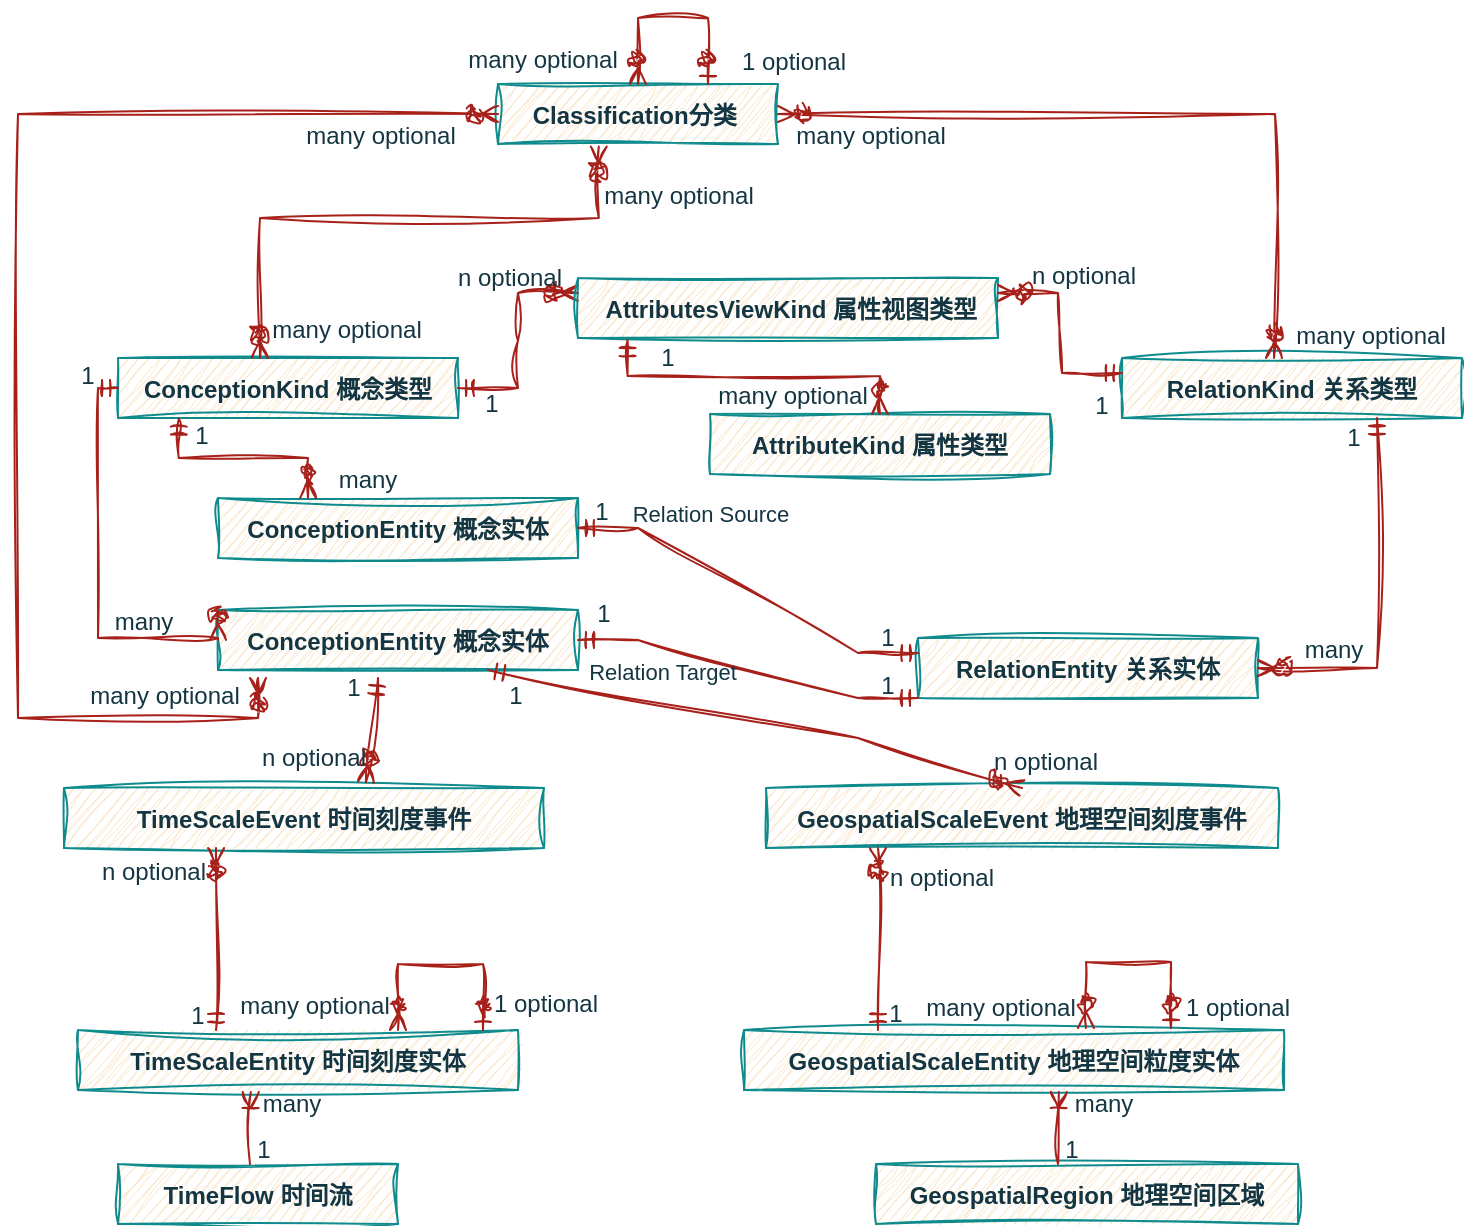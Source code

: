 <mxfile version="24.2.5" type="device">
  <diagram id="R2lEEEUBdFMjLlhIrx00" name="Page-1">
    <mxGraphModel dx="1434" dy="835" grid="1" gridSize="10" guides="1" tooltips="1" connect="1" arrows="1" fold="1" page="1" pageScale="1" pageWidth="850" pageHeight="1100" math="0" shadow="0" extFonts="Permanent Marker^https://fonts.googleapis.com/css?family=Permanent+Marker">
      <root>
        <mxCell id="0" />
        <mxCell id="1" parent="0" />
        <mxCell id="C-vyLk0tnHw3VtMMgP7b-23" value="ConceptionKind 概念类型" style="shape=table;startSize=30;container=1;collapsible=1;childLayout=tableLayout;fixedRows=1;rowLines=0;fontStyle=1;align=center;resizeLast=1;labelBackgroundColor=none;fillColor=#FAE5C7;strokeColor=#0F8B8D;fontColor=#143642;rounded=0;sketch=1;curveFitting=1;jiggle=2;" parent="1" vertex="1">
          <mxGeometry x="130" y="450" width="170" height="30" as="geometry" />
        </mxCell>
        <mxCell id="C-vyLk0tnHw3VtMMgP7b-24" value="" style="shape=partialRectangle;collapsible=0;dropTarget=0;pointerEvents=0;fillColor=none;points=[[0,0.5],[1,0.5]];portConstraint=eastwest;top=0;left=0;right=0;bottom=1;labelBackgroundColor=none;strokeColor=#0F8B8D;fontColor=#143642;rounded=0;sketch=1;curveFitting=1;jiggle=2;" parent="C-vyLk0tnHw3VtMMgP7b-23" vertex="1" visible="0">
          <mxGeometry y="30" width="250" height="30" as="geometry" />
        </mxCell>
        <mxCell id="C-vyLk0tnHw3VtMMgP7b-25" value="" style="shape=partialRectangle;overflow=hidden;connectable=0;fillColor=none;top=0;left=0;bottom=0;right=0;fontStyle=1;labelBackgroundColor=none;strokeColor=#0F8B8D;fontColor=#143642;rounded=0;sketch=1;curveFitting=1;jiggle=2;" parent="C-vyLk0tnHw3VtMMgP7b-24" vertex="1">
          <mxGeometry width="30" height="30" as="geometry">
            <mxRectangle width="30" height="30" as="alternateBounds" />
          </mxGeometry>
        </mxCell>
        <mxCell id="C-vyLk0tnHw3VtMMgP7b-26" value="" style="shape=partialRectangle;overflow=hidden;connectable=0;fillColor=none;top=0;left=0;bottom=0;right=0;align=left;spacingLeft=6;fontStyle=5;labelBackgroundColor=none;strokeColor=#0F8B8D;fontColor=#143642;rounded=0;sketch=1;curveFitting=1;jiggle=2;" parent="C-vyLk0tnHw3VtMMgP7b-24" vertex="1">
          <mxGeometry x="30" width="220" height="30" as="geometry">
            <mxRectangle width="220" height="30" as="alternateBounds" />
          </mxGeometry>
        </mxCell>
        <mxCell id="11U5n9VlO6xv_BTQKGKY-14" value="RelationKind 关系类型" style="shape=table;startSize=30;container=1;collapsible=1;childLayout=tableLayout;fixedRows=1;rowLines=0;fontStyle=1;align=center;resizeLast=1;labelBackgroundColor=none;fillColor=#FAE5C7;strokeColor=#0F8B8D;fontColor=#143642;rounded=0;sketch=1;curveFitting=1;jiggle=2;" parent="1" vertex="1">
          <mxGeometry x="632" y="450" width="170" height="30" as="geometry" />
        </mxCell>
        <mxCell id="11U5n9VlO6xv_BTQKGKY-15" value="" style="shape=partialRectangle;collapsible=0;dropTarget=0;pointerEvents=0;fillColor=none;points=[[0,0.5],[1,0.5]];portConstraint=eastwest;top=0;left=0;right=0;bottom=1;labelBackgroundColor=none;strokeColor=#0F8B8D;fontColor=#143642;rounded=0;sketch=1;curveFitting=1;jiggle=2;" parent="11U5n9VlO6xv_BTQKGKY-14" vertex="1" visible="0">
          <mxGeometry y="30" width="250" height="30" as="geometry" />
        </mxCell>
        <mxCell id="11U5n9VlO6xv_BTQKGKY-16" value="" style="shape=partialRectangle;overflow=hidden;connectable=0;fillColor=none;top=0;left=0;bottom=0;right=0;fontStyle=1;labelBackgroundColor=none;strokeColor=#0F8B8D;fontColor=#143642;rounded=0;sketch=1;curveFitting=1;jiggle=2;" parent="11U5n9VlO6xv_BTQKGKY-15" vertex="1">
          <mxGeometry width="30" height="30" as="geometry">
            <mxRectangle width="30" height="30" as="alternateBounds" />
          </mxGeometry>
        </mxCell>
        <mxCell id="11U5n9VlO6xv_BTQKGKY-17" value="" style="shape=partialRectangle;overflow=hidden;connectable=0;fillColor=none;top=0;left=0;bottom=0;right=0;align=left;spacingLeft=6;fontStyle=5;labelBackgroundColor=none;strokeColor=#0F8B8D;fontColor=#143642;rounded=0;sketch=1;curveFitting=1;jiggle=2;" parent="11U5n9VlO6xv_BTQKGKY-15" vertex="1">
          <mxGeometry x="30" width="220" height="30" as="geometry">
            <mxRectangle width="220" height="30" as="alternateBounds" />
          </mxGeometry>
        </mxCell>
        <mxCell id="11U5n9VlO6xv_BTQKGKY-18" value="" style="edgeStyle=entityRelationEdgeStyle;fontSize=12;html=1;endArrow=ERzeroToMany;startArrow=ERmandOne;rounded=0;entryX=0;entryY=0.25;entryDx=0;entryDy=0;labelBackgroundColor=none;fontColor=default;strokeColor=#A8201A;sketch=1;curveFitting=1;jiggle=2;" parent="1" source="C-vyLk0tnHw3VtMMgP7b-23" target="11U5n9VlO6xv_BTQKGKY-19" edge="1">
          <mxGeometry width="100" height="100" relative="1" as="geometry">
            <mxPoint x="370" y="530" as="sourcePoint" />
            <mxPoint x="510" y="510" as="targetPoint" />
          </mxGeometry>
        </mxCell>
        <mxCell id="11U5n9VlO6xv_BTQKGKY-19" value=" AttributesViewKind 属性视图类型" style="shape=table;startSize=30;container=1;collapsible=1;childLayout=tableLayout;fixedRows=1;rowLines=0;fontStyle=1;align=center;resizeLast=1;labelBackgroundColor=none;fillColor=#FAE5C7;strokeColor=#0F8B8D;fontColor=#143642;rounded=0;sketch=1;curveFitting=1;jiggle=2;" parent="1" vertex="1">
          <mxGeometry x="360" y="410" width="210" height="30" as="geometry" />
        </mxCell>
        <mxCell id="11U5n9VlO6xv_BTQKGKY-20" value="" style="shape=partialRectangle;collapsible=0;dropTarget=0;pointerEvents=0;fillColor=none;points=[[0,0.5],[1,0.5]];portConstraint=eastwest;top=0;left=0;right=0;bottom=1;labelBackgroundColor=none;strokeColor=#0F8B8D;fontColor=#143642;rounded=0;sketch=1;curveFitting=1;jiggle=2;" parent="11U5n9VlO6xv_BTQKGKY-19" vertex="1" visible="0">
          <mxGeometry y="30" width="250" height="30" as="geometry" />
        </mxCell>
        <mxCell id="11U5n9VlO6xv_BTQKGKY-21" value="" style="shape=partialRectangle;overflow=hidden;connectable=0;fillColor=none;top=0;left=0;bottom=0;right=0;fontStyle=1;labelBackgroundColor=none;strokeColor=#0F8B8D;fontColor=#143642;rounded=0;sketch=1;curveFitting=1;jiggle=2;" parent="11U5n9VlO6xv_BTQKGKY-20" vertex="1">
          <mxGeometry width="30" height="30" as="geometry">
            <mxRectangle width="30" height="30" as="alternateBounds" />
          </mxGeometry>
        </mxCell>
        <mxCell id="11U5n9VlO6xv_BTQKGKY-22" value="" style="shape=partialRectangle;overflow=hidden;connectable=0;fillColor=none;top=0;left=0;bottom=0;right=0;align=left;spacingLeft=6;fontStyle=5;labelBackgroundColor=none;strokeColor=#0F8B8D;fontColor=#143642;rounded=0;sketch=1;curveFitting=1;jiggle=2;" parent="11U5n9VlO6xv_BTQKGKY-20" vertex="1">
          <mxGeometry x="30" width="220" height="30" as="geometry">
            <mxRectangle width="220" height="30" as="alternateBounds" />
          </mxGeometry>
        </mxCell>
        <mxCell id="11U5n9VlO6xv_BTQKGKY-23" value="" style="edgeStyle=entityRelationEdgeStyle;fontSize=12;html=1;endArrow=ERzeroToMany;startArrow=ERmandOne;rounded=0;exitX=0;exitY=0.25;exitDx=0;exitDy=0;entryX=1;entryY=0.25;entryDx=0;entryDy=0;labelBackgroundColor=none;fontColor=default;strokeColor=#A8201A;sketch=1;curveFitting=1;jiggle=2;" parent="1" source="11U5n9VlO6xv_BTQKGKY-14" target="11U5n9VlO6xv_BTQKGKY-19" edge="1">
          <mxGeometry width="100" height="100" relative="1" as="geometry">
            <mxPoint x="100" y="570" as="sourcePoint" />
            <mxPoint x="300" y="605" as="targetPoint" />
          </mxGeometry>
        </mxCell>
        <mxCell id="11U5n9VlO6xv_BTQKGKY-24" value="ConceptionEntity 概念实体" style="shape=table;startSize=30;container=1;collapsible=1;childLayout=tableLayout;fixedRows=1;rowLines=0;fontStyle=1;align=center;resizeLast=1;labelBackgroundColor=none;fillColor=#FAE5C7;strokeColor=#0F8B8D;fontColor=#143642;rounded=0;sketch=1;curveFitting=1;jiggle=2;" parent="1" vertex="1">
          <mxGeometry x="180" y="520" width="180" height="30" as="geometry" />
        </mxCell>
        <mxCell id="11U5n9VlO6xv_BTQKGKY-25" value="" style="shape=partialRectangle;collapsible=0;dropTarget=0;pointerEvents=0;fillColor=none;points=[[0,0.5],[1,0.5]];portConstraint=eastwest;top=0;left=0;right=0;bottom=1;labelBackgroundColor=none;strokeColor=#0F8B8D;fontColor=#143642;rounded=0;sketch=1;curveFitting=1;jiggle=2;" parent="11U5n9VlO6xv_BTQKGKY-24" vertex="1" visible="0">
          <mxGeometry y="30" width="250" height="30" as="geometry" />
        </mxCell>
        <mxCell id="11U5n9VlO6xv_BTQKGKY-26" value="" style="shape=partialRectangle;overflow=hidden;connectable=0;fillColor=none;top=0;left=0;bottom=0;right=0;fontStyle=1;labelBackgroundColor=none;strokeColor=#0F8B8D;fontColor=#143642;rounded=0;sketch=1;curveFitting=1;jiggle=2;" parent="11U5n9VlO6xv_BTQKGKY-25" vertex="1">
          <mxGeometry width="30" height="30" as="geometry">
            <mxRectangle width="30" height="30" as="alternateBounds" />
          </mxGeometry>
        </mxCell>
        <mxCell id="11U5n9VlO6xv_BTQKGKY-27" value="" style="shape=partialRectangle;overflow=hidden;connectable=0;fillColor=none;top=0;left=0;bottom=0;right=0;align=left;spacingLeft=6;fontStyle=5;labelBackgroundColor=none;strokeColor=#0F8B8D;fontColor=#143642;rounded=0;sketch=1;curveFitting=1;jiggle=2;" parent="11U5n9VlO6xv_BTQKGKY-25" vertex="1">
          <mxGeometry x="30" width="220" height="30" as="geometry">
            <mxRectangle width="220" height="30" as="alternateBounds" />
          </mxGeometry>
        </mxCell>
        <mxCell id="11U5n9VlO6xv_BTQKGKY-29" value="RelationEntity 关系实体" style="shape=table;startSize=30;container=1;collapsible=1;childLayout=tableLayout;fixedRows=1;rowLines=0;fontStyle=1;align=center;resizeLast=1;labelBackgroundColor=none;fillColor=#FAE5C7;strokeColor=#0F8B8D;fontColor=#143642;rounded=0;sketch=1;curveFitting=1;jiggle=2;" parent="1" vertex="1">
          <mxGeometry x="530" y="590" width="170" height="30" as="geometry" />
        </mxCell>
        <mxCell id="11U5n9VlO6xv_BTQKGKY-30" value="" style="shape=partialRectangle;collapsible=0;dropTarget=0;pointerEvents=0;fillColor=none;points=[[0,0.5],[1,0.5]];portConstraint=eastwest;top=0;left=0;right=0;bottom=1;labelBackgroundColor=none;strokeColor=#0F8B8D;fontColor=#143642;rounded=0;sketch=1;curveFitting=1;jiggle=2;" parent="11U5n9VlO6xv_BTQKGKY-29" vertex="1" visible="0">
          <mxGeometry y="30" width="250" height="30" as="geometry" />
        </mxCell>
        <mxCell id="11U5n9VlO6xv_BTQKGKY-31" value="" style="shape=partialRectangle;overflow=hidden;connectable=0;fillColor=none;top=0;left=0;bottom=0;right=0;fontStyle=1;labelBackgroundColor=none;strokeColor=#0F8B8D;fontColor=#143642;rounded=0;sketch=1;curveFitting=1;jiggle=2;" parent="11U5n9VlO6xv_BTQKGKY-30" vertex="1">
          <mxGeometry width="30" height="30" as="geometry">
            <mxRectangle width="30" height="30" as="alternateBounds" />
          </mxGeometry>
        </mxCell>
        <mxCell id="11U5n9VlO6xv_BTQKGKY-32" value="" style="shape=partialRectangle;overflow=hidden;connectable=0;fillColor=none;top=0;left=0;bottom=0;right=0;align=left;spacingLeft=6;fontStyle=5;labelBackgroundColor=none;strokeColor=#0F8B8D;fontColor=#143642;rounded=0;sketch=1;curveFitting=1;jiggle=2;" parent="11U5n9VlO6xv_BTQKGKY-30" vertex="1">
          <mxGeometry x="30" width="220" height="30" as="geometry">
            <mxRectangle width="220" height="30" as="alternateBounds" />
          </mxGeometry>
        </mxCell>
        <mxCell id="11U5n9VlO6xv_BTQKGKY-34" value="ConceptionEntity 概念实体" style="shape=table;startSize=30;container=1;collapsible=1;childLayout=tableLayout;fixedRows=1;rowLines=0;fontStyle=1;align=center;resizeLast=1;labelBackgroundColor=none;fillColor=#FAE5C7;strokeColor=#0F8B8D;fontColor=#143642;rounded=0;sketch=1;curveFitting=1;jiggle=2;" parent="1" vertex="1">
          <mxGeometry x="180" y="576" width="180" height="30" as="geometry" />
        </mxCell>
        <mxCell id="11U5n9VlO6xv_BTQKGKY-35" value="" style="shape=partialRectangle;collapsible=0;dropTarget=0;pointerEvents=0;fillColor=none;points=[[0,0.5],[1,0.5]];portConstraint=eastwest;top=0;left=0;right=0;bottom=1;labelBackgroundColor=none;strokeColor=#0F8B8D;fontColor=#143642;rounded=0;sketch=1;curveFitting=1;jiggle=2;" parent="11U5n9VlO6xv_BTQKGKY-34" vertex="1" visible="0">
          <mxGeometry y="30" width="250" height="30" as="geometry" />
        </mxCell>
        <mxCell id="11U5n9VlO6xv_BTQKGKY-36" value="" style="shape=partialRectangle;overflow=hidden;connectable=0;fillColor=none;top=0;left=0;bottom=0;right=0;fontStyle=1;labelBackgroundColor=none;strokeColor=#0F8B8D;fontColor=#143642;rounded=0;sketch=1;curveFitting=1;jiggle=2;" parent="11U5n9VlO6xv_BTQKGKY-35" vertex="1">
          <mxGeometry width="30" height="30" as="geometry">
            <mxRectangle width="30" height="30" as="alternateBounds" />
          </mxGeometry>
        </mxCell>
        <mxCell id="11U5n9VlO6xv_BTQKGKY-37" value="" style="shape=partialRectangle;overflow=hidden;connectable=0;fillColor=none;top=0;left=0;bottom=0;right=0;align=left;spacingLeft=6;fontStyle=5;labelBackgroundColor=none;strokeColor=#0F8B8D;fontColor=#143642;rounded=0;sketch=1;curveFitting=1;jiggle=2;" parent="11U5n9VlO6xv_BTQKGKY-35" vertex="1">
          <mxGeometry x="30" width="220" height="30" as="geometry">
            <mxRectangle width="220" height="30" as="alternateBounds" />
          </mxGeometry>
        </mxCell>
        <mxCell id="11U5n9VlO6xv_BTQKGKY-38" value="" style="edgeStyle=entityRelationEdgeStyle;fontSize=12;html=1;endArrow=ERmandOne;startArrow=ERmandOne;rounded=0;exitX=1;exitY=0.5;exitDx=0;exitDy=0;entryX=0;entryY=0.25;entryDx=0;entryDy=0;labelBackgroundColor=none;fontColor=default;strokeColor=#A8201A;sketch=1;curveFitting=1;jiggle=2;" parent="1" source="11U5n9VlO6xv_BTQKGKY-24" target="11U5n9VlO6xv_BTQKGKY-29" edge="1">
          <mxGeometry width="100" height="100" relative="1" as="geometry">
            <mxPoint x="370" y="720" as="sourcePoint" />
            <mxPoint x="470" y="620" as="targetPoint" />
          </mxGeometry>
        </mxCell>
        <mxCell id="11U5n9VlO6xv_BTQKGKY-40" value="Relation Source" style="edgeLabel;html=1;align=center;verticalAlign=middle;resizable=0;points=[];labelBackgroundColor=none;fontColor=#143642;rounded=0;sketch=1;curveFitting=1;jiggle=2;" parent="11U5n9VlO6xv_BTQKGKY-38" vertex="1" connectable="0">
          <mxGeometry x="-0.513" relative="1" as="geometry">
            <mxPoint x="22" y="-15" as="offset" />
          </mxGeometry>
        </mxCell>
        <mxCell id="11U5n9VlO6xv_BTQKGKY-39" value="" style="edgeStyle=entityRelationEdgeStyle;fontSize=12;html=1;endArrow=ERmandOne;startArrow=ERmandOne;rounded=0;exitX=1;exitY=0.5;exitDx=0;exitDy=0;entryX=0;entryY=1;entryDx=0;entryDy=0;labelBackgroundColor=none;fontColor=default;strokeColor=#A8201A;sketch=1;curveFitting=1;jiggle=2;" parent="1" source="11U5n9VlO6xv_BTQKGKY-34" target="11U5n9VlO6xv_BTQKGKY-29" edge="1">
          <mxGeometry width="100" height="100" relative="1" as="geometry">
            <mxPoint x="420" y="780" as="sourcePoint" />
            <mxPoint x="520" y="680" as="targetPoint" />
          </mxGeometry>
        </mxCell>
        <mxCell id="11U5n9VlO6xv_BTQKGKY-41" value="Relation Target" style="edgeLabel;html=1;align=center;verticalAlign=middle;resizable=0;points=[];labelBackgroundColor=none;fontColor=#143642;rounded=0;sketch=1;curveFitting=1;jiggle=2;" parent="11U5n9VlO6xv_BTQKGKY-39" vertex="1" connectable="0">
          <mxGeometry x="-0.449" y="-3" relative="1" as="geometry">
            <mxPoint x="-5" y="8" as="offset" />
          </mxGeometry>
        </mxCell>
        <mxCell id="11U5n9VlO6xv_BTQKGKY-46" value="Classification分类 " style="shape=table;startSize=30;container=1;collapsible=1;childLayout=tableLayout;fixedRows=1;rowLines=0;fontStyle=1;align=center;resizeLast=1;labelBackgroundColor=none;fillColor=#FAE5C7;strokeColor=#0F8B8D;fontColor=#143642;rounded=0;sketch=1;curveFitting=1;jiggle=2;" parent="1" vertex="1">
          <mxGeometry x="320" y="313" width="140" height="30" as="geometry" />
        </mxCell>
        <mxCell id="11U5n9VlO6xv_BTQKGKY-47" value="" style="shape=partialRectangle;collapsible=0;dropTarget=0;pointerEvents=0;fillColor=none;points=[[0,0.5],[1,0.5]];portConstraint=eastwest;top=0;left=0;right=0;bottom=1;labelBackgroundColor=none;strokeColor=#0F8B8D;fontColor=#143642;rounded=0;sketch=1;curveFitting=1;jiggle=2;" parent="11U5n9VlO6xv_BTQKGKY-46" vertex="1" visible="0">
          <mxGeometry y="30" width="250" height="30" as="geometry" />
        </mxCell>
        <mxCell id="11U5n9VlO6xv_BTQKGKY-48" value="" style="shape=partialRectangle;overflow=hidden;connectable=0;fillColor=none;top=0;left=0;bottom=0;right=0;fontStyle=1;labelBackgroundColor=none;strokeColor=#0F8B8D;fontColor=#143642;rounded=0;sketch=1;curveFitting=1;jiggle=2;" parent="11U5n9VlO6xv_BTQKGKY-47" vertex="1">
          <mxGeometry width="30" height="30" as="geometry">
            <mxRectangle width="30" height="30" as="alternateBounds" />
          </mxGeometry>
        </mxCell>
        <mxCell id="11U5n9VlO6xv_BTQKGKY-49" value="" style="shape=partialRectangle;overflow=hidden;connectable=0;fillColor=none;top=0;left=0;bottom=0;right=0;align=left;spacingLeft=6;fontStyle=5;labelBackgroundColor=none;strokeColor=#0F8B8D;fontColor=#143642;rounded=0;sketch=1;curveFitting=1;jiggle=2;" parent="11U5n9VlO6xv_BTQKGKY-47" vertex="1">
          <mxGeometry x="30" width="220" height="30" as="geometry">
            <mxRectangle width="220" height="30" as="alternateBounds" />
          </mxGeometry>
        </mxCell>
        <mxCell id="11U5n9VlO6xv_BTQKGKY-61" value="GeospatialRegion 地理空间区域" style="shape=table;startSize=30;container=1;collapsible=1;childLayout=tableLayout;fixedRows=1;rowLines=0;fontStyle=1;align=center;resizeLast=1;labelBackgroundColor=none;fillColor=#FAE5C7;strokeColor=#0F8B8D;fontColor=#143642;rounded=0;sketch=1;curveFitting=1;jiggle=2;" parent="1" vertex="1">
          <mxGeometry x="509" y="853" width="211" height="30" as="geometry" />
        </mxCell>
        <mxCell id="11U5n9VlO6xv_BTQKGKY-62" value="" style="shape=partialRectangle;collapsible=0;dropTarget=0;pointerEvents=0;fillColor=none;points=[[0,0.5],[1,0.5]];portConstraint=eastwest;top=0;left=0;right=0;bottom=1;labelBackgroundColor=none;strokeColor=#0F8B8D;fontColor=#143642;rounded=0;sketch=1;curveFitting=1;jiggle=2;" parent="11U5n9VlO6xv_BTQKGKY-61" vertex="1" visible="0">
          <mxGeometry y="30" width="250" height="30" as="geometry" />
        </mxCell>
        <mxCell id="11U5n9VlO6xv_BTQKGKY-63" value="" style="shape=partialRectangle;overflow=hidden;connectable=0;fillColor=none;top=0;left=0;bottom=0;right=0;fontStyle=1;labelBackgroundColor=none;strokeColor=#0F8B8D;fontColor=#143642;rounded=0;sketch=1;curveFitting=1;jiggle=2;" parent="11U5n9VlO6xv_BTQKGKY-62" vertex="1">
          <mxGeometry width="30" height="30" as="geometry">
            <mxRectangle width="30" height="30" as="alternateBounds" />
          </mxGeometry>
        </mxCell>
        <mxCell id="11U5n9VlO6xv_BTQKGKY-64" value="" style="shape=partialRectangle;overflow=hidden;connectable=0;fillColor=none;top=0;left=0;bottom=0;right=0;align=left;spacingLeft=6;fontStyle=5;labelBackgroundColor=none;strokeColor=#0F8B8D;fontColor=#143642;rounded=0;sketch=1;curveFitting=1;jiggle=2;" parent="11U5n9VlO6xv_BTQKGKY-62" vertex="1">
          <mxGeometry x="30" width="220" height="30" as="geometry">
            <mxRectangle width="220" height="30" as="alternateBounds" />
          </mxGeometry>
        </mxCell>
        <mxCell id="11U5n9VlO6xv_BTQKGKY-65" value="TimeFlow 时间流" style="shape=table;startSize=30;container=1;collapsible=1;childLayout=tableLayout;fixedRows=1;rowLines=0;fontStyle=1;align=center;resizeLast=1;labelBackgroundColor=none;fillColor=#FAE5C7;strokeColor=#0F8B8D;fontColor=#143642;rounded=0;sketch=1;curveFitting=1;jiggle=2;" parent="1" vertex="1">
          <mxGeometry x="130" y="853" width="140" height="30" as="geometry" />
        </mxCell>
        <mxCell id="11U5n9VlO6xv_BTQKGKY-66" value="" style="shape=partialRectangle;collapsible=0;dropTarget=0;pointerEvents=0;fillColor=none;points=[[0,0.5],[1,0.5]];portConstraint=eastwest;top=0;left=0;right=0;bottom=1;labelBackgroundColor=none;strokeColor=#0F8B8D;fontColor=#143642;rounded=0;sketch=1;curveFitting=1;jiggle=2;" parent="11U5n9VlO6xv_BTQKGKY-65" vertex="1" visible="0">
          <mxGeometry y="30" width="250" height="30" as="geometry" />
        </mxCell>
        <mxCell id="11U5n9VlO6xv_BTQKGKY-67" value="" style="shape=partialRectangle;overflow=hidden;connectable=0;fillColor=none;top=0;left=0;bottom=0;right=0;fontStyle=1;labelBackgroundColor=none;strokeColor=#0F8B8D;fontColor=#143642;rounded=0;sketch=1;curveFitting=1;jiggle=2;" parent="11U5n9VlO6xv_BTQKGKY-66" vertex="1">
          <mxGeometry width="30" height="30" as="geometry">
            <mxRectangle width="30" height="30" as="alternateBounds" />
          </mxGeometry>
        </mxCell>
        <mxCell id="11U5n9VlO6xv_BTQKGKY-68" value="" style="shape=partialRectangle;overflow=hidden;connectable=0;fillColor=none;top=0;left=0;bottom=0;right=0;align=left;spacingLeft=6;fontStyle=5;labelBackgroundColor=none;strokeColor=#0F8B8D;fontColor=#143642;rounded=0;sketch=1;curveFitting=1;jiggle=2;" parent="11U5n9VlO6xv_BTQKGKY-66" vertex="1">
          <mxGeometry x="30" width="220" height="30" as="geometry">
            <mxRectangle width="220" height="30" as="alternateBounds" />
          </mxGeometry>
        </mxCell>
        <mxCell id="11U5n9VlO6xv_BTQKGKY-69" value="TimeScaleEntity 时间刻度实体" style="shape=table;startSize=30;container=1;collapsible=1;childLayout=tableLayout;fixedRows=1;rowLines=0;fontStyle=1;align=center;resizeLast=1;labelBackgroundColor=none;fillColor=#FAE5C7;strokeColor=#0F8B8D;fontColor=#143642;rounded=0;sketch=1;curveFitting=1;jiggle=2;" parent="1" vertex="1">
          <mxGeometry x="110" y="786" width="220" height="30" as="geometry" />
        </mxCell>
        <mxCell id="11U5n9VlO6xv_BTQKGKY-70" value="" style="shape=partialRectangle;collapsible=0;dropTarget=0;pointerEvents=0;fillColor=none;points=[[0,0.5],[1,0.5]];portConstraint=eastwest;top=0;left=0;right=0;bottom=1;labelBackgroundColor=none;strokeColor=#0F8B8D;fontColor=#143642;rounded=0;sketch=1;curveFitting=1;jiggle=2;" parent="11U5n9VlO6xv_BTQKGKY-69" vertex="1" visible="0">
          <mxGeometry y="30" width="250" height="30" as="geometry" />
        </mxCell>
        <mxCell id="11U5n9VlO6xv_BTQKGKY-71" value="" style="shape=partialRectangle;overflow=hidden;connectable=0;fillColor=none;top=0;left=0;bottom=0;right=0;fontStyle=1;labelBackgroundColor=none;strokeColor=#0F8B8D;fontColor=#143642;rounded=0;sketch=1;curveFitting=1;jiggle=2;" parent="11U5n9VlO6xv_BTQKGKY-70" vertex="1">
          <mxGeometry width="30" height="30" as="geometry">
            <mxRectangle width="30" height="30" as="alternateBounds" />
          </mxGeometry>
        </mxCell>
        <mxCell id="11U5n9VlO6xv_BTQKGKY-72" value="" style="shape=partialRectangle;overflow=hidden;connectable=0;fillColor=none;top=0;left=0;bottom=0;right=0;align=left;spacingLeft=6;fontStyle=5;labelBackgroundColor=none;strokeColor=#0F8B8D;fontColor=#143642;rounded=0;sketch=1;curveFitting=1;jiggle=2;" parent="11U5n9VlO6xv_BTQKGKY-70" vertex="1">
          <mxGeometry x="30" width="220" height="30" as="geometry">
            <mxRectangle width="220" height="30" as="alternateBounds" />
          </mxGeometry>
        </mxCell>
        <mxCell id="11U5n9VlO6xv_BTQKGKY-74" value="GeospatialScaleEntity 地理空间粒度实体" style="shape=table;startSize=30;container=1;collapsible=1;childLayout=tableLayout;fixedRows=1;rowLines=0;fontStyle=1;align=center;resizeLast=1;labelBackgroundColor=none;fillColor=#FAE5C7;strokeColor=#0F8B8D;fontColor=#143642;rounded=0;sketch=1;curveFitting=1;jiggle=2;" parent="1" vertex="1">
          <mxGeometry x="443" y="786" width="270" height="30" as="geometry" />
        </mxCell>
        <mxCell id="11U5n9VlO6xv_BTQKGKY-75" value="" style="shape=partialRectangle;collapsible=0;dropTarget=0;pointerEvents=0;fillColor=none;points=[[0,0.5],[1,0.5]];portConstraint=eastwest;top=0;left=0;right=0;bottom=1;labelBackgroundColor=none;strokeColor=#0F8B8D;fontColor=#143642;rounded=0;sketch=1;curveFitting=1;jiggle=2;" parent="11U5n9VlO6xv_BTQKGKY-74" vertex="1" visible="0">
          <mxGeometry y="30" width="250" height="30" as="geometry" />
        </mxCell>
        <mxCell id="11U5n9VlO6xv_BTQKGKY-76" value="" style="shape=partialRectangle;overflow=hidden;connectable=0;fillColor=none;top=0;left=0;bottom=0;right=0;fontStyle=1;labelBackgroundColor=none;strokeColor=#0F8B8D;fontColor=#143642;rounded=0;sketch=1;curveFitting=1;jiggle=2;" parent="11U5n9VlO6xv_BTQKGKY-75" vertex="1">
          <mxGeometry width="30" height="30" as="geometry">
            <mxRectangle width="30" height="30" as="alternateBounds" />
          </mxGeometry>
        </mxCell>
        <mxCell id="11U5n9VlO6xv_BTQKGKY-77" value="" style="shape=partialRectangle;overflow=hidden;connectable=0;fillColor=none;top=0;left=0;bottom=0;right=0;align=left;spacingLeft=6;fontStyle=5;labelBackgroundColor=none;strokeColor=#0F8B8D;fontColor=#143642;rounded=0;sketch=1;curveFitting=1;jiggle=2;" parent="11U5n9VlO6xv_BTQKGKY-75" vertex="1">
          <mxGeometry x="30" width="220" height="30" as="geometry">
            <mxRectangle width="220" height="30" as="alternateBounds" />
          </mxGeometry>
        </mxCell>
        <mxCell id="11U5n9VlO6xv_BTQKGKY-81" value="TimeScaleEvent 时间刻度事件" style="shape=table;startSize=30;container=1;collapsible=1;childLayout=tableLayout;fixedRows=1;rowLines=0;fontStyle=1;align=center;resizeLast=1;labelBackgroundColor=none;fillColor=#FAE5C7;strokeColor=#0F8B8D;fontColor=#143642;rounded=0;sketch=1;curveFitting=1;jiggle=2;" parent="1" vertex="1">
          <mxGeometry x="103" y="665" width="240" height="30" as="geometry" />
        </mxCell>
        <mxCell id="11U5n9VlO6xv_BTQKGKY-82" value="" style="shape=partialRectangle;collapsible=0;dropTarget=0;pointerEvents=0;fillColor=none;points=[[0,0.5],[1,0.5]];portConstraint=eastwest;top=0;left=0;right=0;bottom=1;labelBackgroundColor=none;strokeColor=#0F8B8D;fontColor=#143642;rounded=0;sketch=1;curveFitting=1;jiggle=2;" parent="11U5n9VlO6xv_BTQKGKY-81" vertex="1" visible="0">
          <mxGeometry y="30" width="250" height="30" as="geometry" />
        </mxCell>
        <mxCell id="11U5n9VlO6xv_BTQKGKY-83" value="" style="shape=partialRectangle;overflow=hidden;connectable=0;fillColor=none;top=0;left=0;bottom=0;right=0;fontStyle=1;labelBackgroundColor=none;strokeColor=#0F8B8D;fontColor=#143642;rounded=0;sketch=1;curveFitting=1;jiggle=2;" parent="11U5n9VlO6xv_BTQKGKY-82" vertex="1">
          <mxGeometry width="30" height="30" as="geometry">
            <mxRectangle width="30" height="30" as="alternateBounds" />
          </mxGeometry>
        </mxCell>
        <mxCell id="11U5n9VlO6xv_BTQKGKY-84" value="" style="shape=partialRectangle;overflow=hidden;connectable=0;fillColor=none;top=0;left=0;bottom=0;right=0;align=left;spacingLeft=6;fontStyle=5;labelBackgroundColor=none;strokeColor=#0F8B8D;fontColor=#143642;rounded=0;sketch=1;curveFitting=1;jiggle=2;" parent="11U5n9VlO6xv_BTQKGKY-82" vertex="1">
          <mxGeometry x="30" width="220" height="30" as="geometry">
            <mxRectangle width="220" height="30" as="alternateBounds" />
          </mxGeometry>
        </mxCell>
        <mxCell id="11U5n9VlO6xv_BTQKGKY-85" value="GeospatialScaleEvent 地理空间刻度事件" style="shape=table;startSize=30;container=1;collapsible=1;childLayout=tableLayout;fixedRows=1;rowLines=0;fontStyle=1;align=center;resizeLast=1;labelBackgroundColor=none;fillColor=#FAE5C7;strokeColor=#0F8B8D;fontColor=#143642;rounded=0;sketch=1;curveFitting=1;jiggle=2;" parent="1" vertex="1">
          <mxGeometry x="454" y="665" width="256" height="30" as="geometry" />
        </mxCell>
        <mxCell id="11U5n9VlO6xv_BTQKGKY-86" value="" style="shape=partialRectangle;collapsible=0;dropTarget=0;pointerEvents=0;fillColor=none;points=[[0,0.5],[1,0.5]];portConstraint=eastwest;top=0;left=0;right=0;bottom=1;labelBackgroundColor=none;strokeColor=#0F8B8D;fontColor=#143642;rounded=0;sketch=1;curveFitting=1;jiggle=2;" parent="11U5n9VlO6xv_BTQKGKY-85" vertex="1" visible="0">
          <mxGeometry y="30" width="250" height="30" as="geometry" />
        </mxCell>
        <mxCell id="11U5n9VlO6xv_BTQKGKY-87" value="" style="shape=partialRectangle;overflow=hidden;connectable=0;fillColor=none;top=0;left=0;bottom=0;right=0;fontStyle=1;labelBackgroundColor=none;strokeColor=#0F8B8D;fontColor=#143642;rounded=0;sketch=1;curveFitting=1;jiggle=2;" parent="11U5n9VlO6xv_BTQKGKY-86" vertex="1">
          <mxGeometry width="30" height="30" as="geometry">
            <mxRectangle width="30" height="30" as="alternateBounds" />
          </mxGeometry>
        </mxCell>
        <mxCell id="11U5n9VlO6xv_BTQKGKY-88" value="" style="shape=partialRectangle;overflow=hidden;connectable=0;fillColor=none;top=0;left=0;bottom=0;right=0;align=left;spacingLeft=6;fontStyle=5;labelBackgroundColor=none;strokeColor=#0F8B8D;fontColor=#143642;rounded=0;sketch=1;curveFitting=1;jiggle=2;" parent="11U5n9VlO6xv_BTQKGKY-86" vertex="1">
          <mxGeometry x="30" width="220" height="30" as="geometry">
            <mxRectangle width="220" height="30" as="alternateBounds" />
          </mxGeometry>
        </mxCell>
        <mxCell id="11U5n9VlO6xv_BTQKGKY-91" value="" style="fontSize=12;html=1;endArrow=ERzeroToMany;startArrow=ERmandOne;rounded=0;entryX=0.629;entryY=-0.095;entryDx=0;entryDy=0;entryPerimeter=0;labelBackgroundColor=none;fontColor=default;strokeColor=#A8201A;sketch=1;curveFitting=1;jiggle=2;" parent="1" target="11U5n9VlO6xv_BTQKGKY-81" edge="1">
          <mxGeometry width="100" height="100" relative="1" as="geometry">
            <mxPoint x="260" y="610" as="sourcePoint" />
            <mxPoint x="470" y="500" as="targetPoint" />
          </mxGeometry>
        </mxCell>
        <mxCell id="11U5n9VlO6xv_BTQKGKY-92" value="" style="fontSize=12;html=1;endArrow=ERzeroToMany;startArrow=ERmandOne;rounded=0;entryX=0.5;entryY=0;entryDx=0;entryDy=0;exitX=0.75;exitY=1;exitDx=0;exitDy=0;labelBackgroundColor=none;fontColor=default;strokeColor=#A8201A;sketch=1;curveFitting=1;jiggle=2;" parent="1" source="11U5n9VlO6xv_BTQKGKY-34" target="11U5n9VlO6xv_BTQKGKY-85" edge="1">
          <mxGeometry width="100" height="100" relative="1" as="geometry">
            <mxPoint x="390.04" y="630" as="sourcePoint" />
            <mxPoint x="390.0" y="725.15" as="targetPoint" />
            <Array as="points">
              <mxPoint x="500" y="640" />
            </Array>
          </mxGeometry>
        </mxCell>
        <mxCell id="11U5n9VlO6xv_BTQKGKY-94" value="1" style="text;html=1;strokeColor=none;fillColor=none;align=center;verticalAlign=middle;whiteSpace=wrap;rounded=0;labelBackgroundColor=none;fontColor=#143642;sketch=1;curveFitting=1;jiggle=2;" parent="1" vertex="1">
          <mxGeometry x="140" y="764" width="60" height="30" as="geometry" />
        </mxCell>
        <mxCell id="11U5n9VlO6xv_BTQKGKY-95" value="1" style="text;html=1;strokeColor=none;fillColor=none;align=center;verticalAlign=middle;whiteSpace=wrap;rounded=0;labelBackgroundColor=none;fontColor=#143642;sketch=1;curveFitting=1;jiggle=2;" parent="1" vertex="1">
          <mxGeometry x="489" y="763" width="60" height="30" as="geometry" />
        </mxCell>
        <mxCell id="11U5n9VlO6xv_BTQKGKY-99" value="n optional" style="text;html=1;strokeColor=none;fillColor=none;align=center;verticalAlign=middle;whiteSpace=wrap;rounded=0;labelBackgroundColor=none;fontColor=#143642;sketch=1;curveFitting=1;jiggle=2;" parent="1" vertex="1">
          <mxGeometry x="512" y="695" width="60" height="30" as="geometry" />
        </mxCell>
        <mxCell id="11U5n9VlO6xv_BTQKGKY-102" value="1" style="text;html=1;strokeColor=none;fillColor=none;align=center;verticalAlign=middle;whiteSpace=wrap;rounded=0;labelBackgroundColor=none;fontColor=#143642;sketch=1;curveFitting=1;jiggle=2;" parent="1" vertex="1">
          <mxGeometry x="299" y="604" width="60" height="30" as="geometry" />
        </mxCell>
        <mxCell id="11U5n9VlO6xv_BTQKGKY-103" value="1" style="text;html=1;strokeColor=none;fillColor=none;align=center;verticalAlign=middle;whiteSpace=wrap;rounded=0;labelBackgroundColor=none;fontColor=#143642;sketch=1;curveFitting=1;jiggle=2;" parent="1" vertex="1">
          <mxGeometry x="218" y="600" width="60" height="30" as="geometry" />
        </mxCell>
        <mxCell id="11U5n9VlO6xv_BTQKGKY-104" value="n optional" style="text;html=1;strokeColor=none;fillColor=none;align=center;verticalAlign=middle;whiteSpace=wrap;rounded=0;labelBackgroundColor=none;fontColor=#143642;sketch=1;curveFitting=1;jiggle=2;" parent="1" vertex="1">
          <mxGeometry x="198" y="635" width="60" height="30" as="geometry" />
        </mxCell>
        <mxCell id="11U5n9VlO6xv_BTQKGKY-105" value="n optional" style="text;html=1;strokeColor=none;fillColor=none;align=center;verticalAlign=middle;whiteSpace=wrap;rounded=0;labelBackgroundColor=none;fontColor=#143642;sketch=1;curveFitting=1;jiggle=2;" parent="1" vertex="1">
          <mxGeometry x="564" y="637" width="60" height="30" as="geometry" />
        </mxCell>
        <mxCell id="11U5n9VlO6xv_BTQKGKY-107" value="1" style="text;html=1;strokeColor=none;fillColor=none;align=center;verticalAlign=middle;whiteSpace=wrap;rounded=0;labelBackgroundColor=none;fontColor=#143642;sketch=1;curveFitting=1;jiggle=2;" parent="1" vertex="1">
          <mxGeometry x="343" y="563" width="60" height="30" as="geometry" />
        </mxCell>
        <mxCell id="11U5n9VlO6xv_BTQKGKY-108" value="1" style="text;html=1;strokeColor=none;fillColor=none;align=center;verticalAlign=middle;whiteSpace=wrap;rounded=0;labelBackgroundColor=none;fontColor=#143642;sketch=1;curveFitting=1;jiggle=2;" parent="1" vertex="1">
          <mxGeometry x="485" y="575" width="60" height="30" as="geometry" />
        </mxCell>
        <mxCell id="11U5n9VlO6xv_BTQKGKY-109" value="1" style="text;html=1;strokeColor=none;fillColor=none;align=center;verticalAlign=middle;whiteSpace=wrap;rounded=0;labelBackgroundColor=none;fontColor=#143642;sketch=1;curveFitting=1;jiggle=2;" parent="1" vertex="1">
          <mxGeometry x="485" y="599" width="60" height="30" as="geometry" />
        </mxCell>
        <mxCell id="11U5n9VlO6xv_BTQKGKY-110" value="1" style="text;html=1;strokeColor=none;fillColor=none;align=center;verticalAlign=middle;whiteSpace=wrap;rounded=0;labelBackgroundColor=none;fontColor=#143642;sketch=1;curveFitting=1;jiggle=2;" parent="1" vertex="1">
          <mxGeometry x="342" y="512" width="60" height="30" as="geometry" />
        </mxCell>
        <mxCell id="11U5n9VlO6xv_BTQKGKY-111" value="many" style="text;html=1;strokeColor=none;fillColor=none;align=center;verticalAlign=middle;whiteSpace=wrap;rounded=0;labelBackgroundColor=none;fontColor=#143642;sketch=1;curveFitting=1;jiggle=2;" parent="1" vertex="1">
          <mxGeometry x="708" y="581" width="60" height="30" as="geometry" />
        </mxCell>
        <mxCell id="11U5n9VlO6xv_BTQKGKY-112" value="many" style="text;html=1;strokeColor=none;fillColor=none;align=center;verticalAlign=middle;whiteSpace=wrap;rounded=0;labelBackgroundColor=none;fontColor=#143642;sketch=1;curveFitting=1;jiggle=2;" parent="1" vertex="1">
          <mxGeometry x="225" y="496" width="60" height="30" as="geometry" />
        </mxCell>
        <mxCell id="11U5n9VlO6xv_BTQKGKY-114" value="" style="fontSize=12;html=1;endArrow=ERzeroToMany;startArrow=ERmandOne;rounded=0;labelBackgroundColor=none;fontColor=default;strokeColor=#A8201A;sketch=1;curveFitting=1;jiggle=2;" parent="1" edge="1">
          <mxGeometry width="100" height="100" relative="1" as="geometry">
            <mxPoint x="510" y="786" as="sourcePoint" />
            <mxPoint x="510" y="695" as="targetPoint" />
          </mxGeometry>
        </mxCell>
        <mxCell id="11U5n9VlO6xv_BTQKGKY-115" value="" style="fontSize=12;html=1;endArrow=ERzeroToMany;startArrow=ERmandOne;rounded=0;labelBackgroundColor=none;fontColor=default;strokeColor=#A8201A;sketch=1;curveFitting=1;jiggle=2;" parent="1" edge="1">
          <mxGeometry width="100" height="100" relative="1" as="geometry">
            <mxPoint x="179" y="786" as="sourcePoint" />
            <mxPoint x="179" y="695" as="targetPoint" />
          </mxGeometry>
        </mxCell>
        <mxCell id="11U5n9VlO6xv_BTQKGKY-116" value="n optional" style="text;html=1;strokeColor=none;fillColor=none;align=center;verticalAlign=middle;whiteSpace=wrap;rounded=0;labelBackgroundColor=none;fontColor=#143642;sketch=1;curveFitting=1;jiggle=2;" parent="1" vertex="1">
          <mxGeometry x="118" y="692" width="60" height="30" as="geometry" />
        </mxCell>
        <mxCell id="11U5n9VlO6xv_BTQKGKY-117" value="" style="fontSize=12;html=1;endArrow=ERoneToMany;rounded=0;entryX=0.405;entryY=0.933;entryDx=0;entryDy=0;entryPerimeter=0;labelBackgroundColor=none;fontColor=default;strokeColor=#A8201A;sketch=1;curveFitting=1;jiggle=2;" parent="1" edge="1">
          <mxGeometry width="100" height="100" relative="1" as="geometry">
            <mxPoint x="196" y="853" as="sourcePoint" />
            <mxPoint x="196.4" y="816.99" as="targetPoint" />
          </mxGeometry>
        </mxCell>
        <mxCell id="11U5n9VlO6xv_BTQKGKY-118" value="" style="fontSize=12;html=1;endArrow=ERoneToMany;rounded=0;entryX=0.405;entryY=0.933;entryDx=0;entryDy=0;entryPerimeter=0;labelBackgroundColor=none;fontColor=default;strokeColor=#A8201A;sketch=1;curveFitting=1;jiggle=2;" parent="1" edge="1">
          <mxGeometry width="100" height="100" relative="1" as="geometry">
            <mxPoint x="600" y="853" as="sourcePoint" />
            <mxPoint x="600.4" y="816.99" as="targetPoint" />
          </mxGeometry>
        </mxCell>
        <mxCell id="11U5n9VlO6xv_BTQKGKY-119" value="1" style="text;html=1;strokeColor=none;fillColor=none;align=center;verticalAlign=middle;whiteSpace=wrap;rounded=0;labelBackgroundColor=none;fontColor=#143642;sketch=1;curveFitting=1;jiggle=2;" parent="1" vertex="1">
          <mxGeometry x="142" y="474" width="60" height="30" as="geometry" />
        </mxCell>
        <mxCell id="11U5n9VlO6xv_BTQKGKY-121" value="1" style="text;html=1;strokeColor=none;fillColor=none;align=center;verticalAlign=middle;whiteSpace=wrap;rounded=0;labelBackgroundColor=none;fontColor=#143642;sketch=1;curveFitting=1;jiggle=2;" parent="1" vertex="1">
          <mxGeometry x="718" y="475" width="60" height="30" as="geometry" />
        </mxCell>
        <mxCell id="11U5n9VlO6xv_BTQKGKY-122" value="1" style="text;html=1;strokeColor=none;fillColor=none;align=center;verticalAlign=middle;whiteSpace=wrap;rounded=0;labelBackgroundColor=none;fontColor=#143642;sketch=1;curveFitting=1;jiggle=2;" parent="1" vertex="1">
          <mxGeometry x="287" y="458" width="60" height="30" as="geometry" />
        </mxCell>
        <mxCell id="11U5n9VlO6xv_BTQKGKY-123" value="1" style="text;html=1;strokeColor=none;fillColor=none;align=center;verticalAlign=middle;whiteSpace=wrap;rounded=0;labelBackgroundColor=none;fontColor=#143642;sketch=1;curveFitting=1;jiggle=2;" parent="1" vertex="1">
          <mxGeometry x="592" y="459" width="60" height="30" as="geometry" />
        </mxCell>
        <mxCell id="11U5n9VlO6xv_BTQKGKY-124" value="n optional" style="text;html=1;strokeColor=none;fillColor=none;align=center;verticalAlign=middle;whiteSpace=wrap;rounded=0;labelBackgroundColor=none;fontColor=#143642;sketch=1;curveFitting=1;jiggle=2;" parent="1" vertex="1">
          <mxGeometry x="296" y="395" width="60" height="30" as="geometry" />
        </mxCell>
        <mxCell id="11U5n9VlO6xv_BTQKGKY-126" value="n optional" style="text;html=1;strokeColor=none;fillColor=none;align=center;verticalAlign=middle;whiteSpace=wrap;rounded=0;labelBackgroundColor=none;fontColor=#143642;sketch=1;curveFitting=1;jiggle=2;" parent="1" vertex="1">
          <mxGeometry x="583" y="394" width="60" height="30" as="geometry" />
        </mxCell>
        <mxCell id="11U5n9VlO6xv_BTQKGKY-127" value="1" style="text;html=1;strokeColor=none;fillColor=none;align=center;verticalAlign=middle;whiteSpace=wrap;rounded=0;labelBackgroundColor=none;fontColor=#143642;sketch=1;curveFitting=1;jiggle=2;" parent="1" vertex="1">
          <mxGeometry x="577" y="831" width="60" height="30" as="geometry" />
        </mxCell>
        <mxCell id="11U5n9VlO6xv_BTQKGKY-128" value="1" style="text;html=1;strokeColor=none;fillColor=none;align=center;verticalAlign=middle;whiteSpace=wrap;rounded=0;labelBackgroundColor=none;fontColor=#143642;sketch=1;curveFitting=1;jiggle=2;" parent="1" vertex="1">
          <mxGeometry x="173" y="831" width="60" height="30" as="geometry" />
        </mxCell>
        <mxCell id="11U5n9VlO6xv_BTQKGKY-129" value="many" style="text;html=1;strokeColor=none;fillColor=none;align=center;verticalAlign=middle;whiteSpace=wrap;rounded=0;labelBackgroundColor=none;fontColor=#143642;sketch=1;curveFitting=1;jiggle=2;" parent="1" vertex="1">
          <mxGeometry x="187" y="808" width="60" height="30" as="geometry" />
        </mxCell>
        <mxCell id="11U5n9VlO6xv_BTQKGKY-130" value="many" style="text;html=1;strokeColor=none;fillColor=none;align=center;verticalAlign=middle;whiteSpace=wrap;rounded=0;labelBackgroundColor=none;fontColor=#143642;sketch=1;curveFitting=1;jiggle=2;" parent="1" vertex="1">
          <mxGeometry x="593" y="808" width="60" height="30" as="geometry" />
        </mxCell>
        <mxCell id="11U5n9VlO6xv_BTQKGKY-131" value="" style="fontSize=12;html=1;endArrow=ERzeroToMany;startArrow=ERzeroToOne;rounded=0;exitX=0.75;exitY=0;exitDx=0;exitDy=0;edgeStyle=orthogonalEdgeStyle;labelBackgroundColor=none;fontColor=default;strokeColor=#A8201A;sketch=1;curveFitting=1;jiggle=2;" parent="1" source="11U5n9VlO6xv_BTQKGKY-46" edge="1">
          <mxGeometry width="100" height="100" relative="1" as="geometry">
            <mxPoint x="512" y="300" as="sourcePoint" />
            <mxPoint x="390" y="313" as="targetPoint" />
            <Array as="points">
              <mxPoint x="425" y="280" />
              <mxPoint x="390" y="280" />
            </Array>
          </mxGeometry>
        </mxCell>
        <mxCell id="11U5n9VlO6xv_BTQKGKY-132" value="1 optional" style="text;html=1;strokeColor=none;fillColor=none;align=center;verticalAlign=middle;whiteSpace=wrap;rounded=0;labelBackgroundColor=none;fontColor=#143642;sketch=1;curveFitting=1;jiggle=2;" parent="1" vertex="1">
          <mxGeometry x="438" y="287" width="60" height="30" as="geometry" />
        </mxCell>
        <mxCell id="11U5n9VlO6xv_BTQKGKY-133" value="many optional" style="text;html=1;strokeColor=none;fillColor=none;align=center;verticalAlign=middle;whiteSpace=wrap;rounded=0;labelBackgroundColor=none;fontColor=#143642;sketch=1;curveFitting=1;jiggle=2;" parent="1" vertex="1">
          <mxGeometry x="299" y="286" width="87" height="30" as="geometry" />
        </mxCell>
        <mxCell id="11U5n9VlO6xv_BTQKGKY-134" value="" style="fontSize=12;html=1;endArrow=ERzeroToMany;startArrow=ERzeroToOne;rounded=0;exitX=0.75;exitY=0;exitDx=0;exitDy=0;edgeStyle=orthogonalEdgeStyle;labelBackgroundColor=none;fontColor=default;strokeColor=#A8201A;sketch=1;curveFitting=1;jiggle=2;" parent="1" edge="1">
          <mxGeometry width="100" height="100" relative="1" as="geometry">
            <mxPoint x="312.5" y="786" as="sourcePoint" />
            <mxPoint x="270" y="786" as="targetPoint" />
            <Array as="points">
              <mxPoint x="313" y="753" />
              <mxPoint x="270" y="753" />
            </Array>
          </mxGeometry>
        </mxCell>
        <mxCell id="11U5n9VlO6xv_BTQKGKY-135" value="1 optional" style="text;html=1;strokeColor=none;fillColor=none;align=center;verticalAlign=middle;whiteSpace=wrap;rounded=0;labelBackgroundColor=none;fontColor=#143642;sketch=1;curveFitting=1;jiggle=2;" parent="1" vertex="1">
          <mxGeometry x="314" y="758" width="60" height="30" as="geometry" />
        </mxCell>
        <mxCell id="11U5n9VlO6xv_BTQKGKY-137" value="many optional" style="text;html=1;strokeColor=none;fillColor=none;align=center;verticalAlign=middle;whiteSpace=wrap;rounded=0;labelBackgroundColor=none;fontColor=#143642;sketch=1;curveFitting=1;jiggle=2;" parent="1" vertex="1">
          <mxGeometry x="185" y="759" width="87" height="30" as="geometry" />
        </mxCell>
        <mxCell id="11U5n9VlO6xv_BTQKGKY-138" value="" style="fontSize=12;html=1;endArrow=ERzeroToMany;startArrow=ERzeroToOne;rounded=0;exitX=0.75;exitY=0;exitDx=0;exitDy=0;edgeStyle=orthogonalEdgeStyle;labelBackgroundColor=none;fontColor=default;strokeColor=#A8201A;sketch=1;curveFitting=1;jiggle=2;" parent="1" edge="1">
          <mxGeometry width="100" height="100" relative="1" as="geometry">
            <mxPoint x="656.5" y="785" as="sourcePoint" />
            <mxPoint x="614" y="785" as="targetPoint" />
            <Array as="points">
              <mxPoint x="657" y="752" />
              <mxPoint x="614" y="752" />
            </Array>
          </mxGeometry>
        </mxCell>
        <mxCell id="11U5n9VlO6xv_BTQKGKY-139" value="many optional" style="text;html=1;strokeColor=none;fillColor=none;align=center;verticalAlign=middle;whiteSpace=wrap;rounded=0;labelBackgroundColor=none;fontColor=#143642;sketch=1;curveFitting=1;jiggle=2;" parent="1" vertex="1">
          <mxGeometry x="528" y="760" width="87" height="30" as="geometry" />
        </mxCell>
        <mxCell id="11U5n9VlO6xv_BTQKGKY-140" value="1 optional" style="text;html=1;strokeColor=none;fillColor=none;align=center;verticalAlign=middle;whiteSpace=wrap;rounded=0;labelBackgroundColor=none;fontColor=#143642;sketch=1;curveFitting=1;jiggle=2;" parent="1" vertex="1">
          <mxGeometry x="660" y="760" width="60" height="30" as="geometry" />
        </mxCell>
        <mxCell id="11U5n9VlO6xv_BTQKGKY-141" value="" style="edgeStyle=orthogonalEdgeStyle;fontSize=12;html=1;endArrow=ERzeroToMany;endFill=1;startArrow=ERzeroToMany;rounded=0;labelBackgroundColor=none;fontColor=default;strokeColor=#A8201A;entryX=0;entryY=0.5;entryDx=0;entryDy=0;sketch=1;curveFitting=1;jiggle=2;" parent="1" target="11U5n9VlO6xv_BTQKGKY-46" edge="1">
          <mxGeometry width="100" height="100" relative="1" as="geometry">
            <mxPoint x="200" y="610" as="sourcePoint" />
            <mxPoint x="250" y="280" as="targetPoint" />
            <Array as="points">
              <mxPoint x="200" y="630" />
              <mxPoint x="80" y="630" />
              <mxPoint x="80" y="328" />
            </Array>
          </mxGeometry>
        </mxCell>
        <mxCell id="11U5n9VlO6xv_BTQKGKY-142" value="many optional" style="text;html=1;strokeColor=none;fillColor=none;align=center;verticalAlign=middle;whiteSpace=wrap;rounded=0;labelBackgroundColor=none;fontColor=#143642;sketch=1;curveFitting=1;jiggle=2;" parent="1" vertex="1">
          <mxGeometry x="218" y="324" width="87" height="30" as="geometry" />
        </mxCell>
        <mxCell id="11U5n9VlO6xv_BTQKGKY-143" value="many optional" style="text;html=1;strokeColor=none;fillColor=none;align=center;verticalAlign=middle;whiteSpace=wrap;rounded=0;labelBackgroundColor=none;fontColor=#143642;sketch=1;curveFitting=1;jiggle=2;" parent="1" vertex="1">
          <mxGeometry x="110" y="604" width="87" height="30" as="geometry" />
        </mxCell>
        <mxCell id="11U5n9VlO6xv_BTQKGKY-144" value="" style="edgeStyle=orthogonalEdgeStyle;fontSize=12;html=1;endArrow=ERzeroToMany;endFill=1;startArrow=ERzeroToMany;rounded=0;exitX=1;exitY=0.5;exitDx=0;exitDy=0;labelBackgroundColor=none;fontColor=default;strokeColor=#A8201A;sketch=1;curveFitting=1;jiggle=2;" parent="1" source="11U5n9VlO6xv_BTQKGKY-46" edge="1">
          <mxGeometry width="100" height="100" relative="1" as="geometry">
            <mxPoint x="613" y="330" as="sourcePoint" />
            <mxPoint x="708" y="450" as="targetPoint" />
          </mxGeometry>
        </mxCell>
        <mxCell id="11U5n9VlO6xv_BTQKGKY-145" value="many optional" style="text;html=1;strokeColor=none;fillColor=none;align=center;verticalAlign=middle;whiteSpace=wrap;rounded=0;labelBackgroundColor=none;fontColor=#143642;sketch=1;curveFitting=1;jiggle=2;" parent="1" vertex="1">
          <mxGeometry x="463" y="324" width="87" height="30" as="geometry" />
        </mxCell>
        <mxCell id="11U5n9VlO6xv_BTQKGKY-146" value="many optional" style="text;html=1;strokeColor=none;fillColor=none;align=center;verticalAlign=middle;whiteSpace=wrap;rounded=0;labelBackgroundColor=none;fontColor=#143642;sketch=1;curveFitting=1;jiggle=2;" parent="1" vertex="1">
          <mxGeometry x="713" y="424" width="87" height="30" as="geometry" />
        </mxCell>
        <mxCell id="11U5n9VlO6xv_BTQKGKY-147" value="" style="edgeStyle=orthogonalEdgeStyle;fontSize=12;html=1;endArrow=ERzeroToMany;endFill=1;startArrow=ERzeroToMany;rounded=0;entryX=0.36;entryY=1.043;entryDx=0;entryDy=0;entryPerimeter=0;labelBackgroundColor=none;fontColor=default;strokeColor=#A8201A;sketch=1;curveFitting=1;jiggle=2;" parent="1" target="11U5n9VlO6xv_BTQKGKY-46" edge="1">
          <mxGeometry width="100" height="100" relative="1" as="geometry">
            <mxPoint x="201" y="450" as="sourcePoint" />
            <mxPoint x="390" y="350" as="targetPoint" />
            <Array as="points">
              <mxPoint x="201" y="380" />
              <mxPoint x="370" y="380" />
            </Array>
          </mxGeometry>
        </mxCell>
        <mxCell id="11U5n9VlO6xv_BTQKGKY-148" value="many optional" style="text;html=1;strokeColor=none;fillColor=none;align=center;verticalAlign=middle;whiteSpace=wrap;rounded=0;labelBackgroundColor=none;fontColor=#143642;sketch=1;curveFitting=1;jiggle=2;" parent="1" vertex="1">
          <mxGeometry x="367" y="354" width="87" height="30" as="geometry" />
        </mxCell>
        <mxCell id="11U5n9VlO6xv_BTQKGKY-149" value="many optional" style="text;html=1;strokeColor=none;fillColor=none;align=center;verticalAlign=middle;whiteSpace=wrap;rounded=0;labelBackgroundColor=none;fontColor=#143642;sketch=1;curveFitting=1;jiggle=2;" parent="1" vertex="1">
          <mxGeometry x="201" y="421" width="87" height="30" as="geometry" />
        </mxCell>
        <mxCell id="11U5n9VlO6xv_BTQKGKY-150" value="" style="edgeStyle=orthogonalEdgeStyle;fontSize=12;html=1;endArrow=ERzeroToMany;startArrow=ERmandOne;rounded=0;exitX=0.179;exitY=1.01;exitDx=0;exitDy=0;entryX=0.25;entryY=0;entryDx=0;entryDy=0;exitPerimeter=0;labelBackgroundColor=none;fontColor=default;strokeColor=#A8201A;sketch=1;curveFitting=1;jiggle=2;" parent="1" source="C-vyLk0tnHw3VtMMgP7b-23" target="11U5n9VlO6xv_BTQKGKY-24" edge="1">
          <mxGeometry width="100" height="100" relative="1" as="geometry">
            <mxPoint x="-40" y="838" as="sourcePoint" />
            <mxPoint x="60" y="738" as="targetPoint" />
          </mxGeometry>
        </mxCell>
        <mxCell id="11U5n9VlO6xv_BTQKGKY-151" value="" style="edgeStyle=orthogonalEdgeStyle;fontSize=12;html=1;endArrow=ERzeroToMany;startArrow=ERmandOne;rounded=0;exitX=0;exitY=0.5;exitDx=0;exitDy=0;labelBackgroundColor=none;fontColor=default;strokeColor=#A8201A;entryX=0;entryY=0.5;entryDx=0;entryDy=0;sketch=1;curveFitting=1;jiggle=2;" parent="1" source="C-vyLk0tnHw3VtMMgP7b-23" target="11U5n9VlO6xv_BTQKGKY-34" edge="1">
          <mxGeometry width="100" height="100" relative="1" as="geometry">
            <mxPoint x="69.93" y="515.15" as="sourcePoint" />
            <mxPoint x="140" y="590" as="targetPoint" />
            <Array as="points">
              <mxPoint x="120" y="465" />
              <mxPoint x="120" y="590" />
            </Array>
          </mxGeometry>
        </mxCell>
        <mxCell id="11U5n9VlO6xv_BTQKGKY-152" value="many" style="text;html=1;strokeColor=none;fillColor=none;align=center;verticalAlign=middle;whiteSpace=wrap;rounded=0;labelBackgroundColor=none;fontColor=#143642;sketch=1;curveFitting=1;jiggle=2;" parent="1" vertex="1">
          <mxGeometry x="113" y="567" width="60" height="30" as="geometry" />
        </mxCell>
        <mxCell id="11U5n9VlO6xv_BTQKGKY-153" value="1" style="text;html=1;strokeColor=none;fillColor=none;align=center;verticalAlign=middle;whiteSpace=wrap;rounded=0;labelBackgroundColor=none;fontColor=#143642;sketch=1;curveFitting=1;jiggle=2;" parent="1" vertex="1">
          <mxGeometry x="85" y="444" width="60" height="30" as="geometry" />
        </mxCell>
        <mxCell id="11U5n9VlO6xv_BTQKGKY-154" value="" style="edgeStyle=orthogonalEdgeStyle;fontSize=12;html=1;endArrow=ERzeroToMany;startArrow=ERmandOne;rounded=0;entryX=1;entryY=0.5;entryDx=0;entryDy=0;exitX=0.75;exitY=1;exitDx=0;exitDy=0;labelBackgroundColor=none;fontColor=default;strokeColor=#A8201A;sketch=1;curveFitting=1;jiggle=2;" parent="1" source="11U5n9VlO6xv_BTQKGKY-14" target="11U5n9VlO6xv_BTQKGKY-29" edge="1">
          <mxGeometry width="100" height="100" relative="1" as="geometry">
            <mxPoint x="700" y="540" as="sourcePoint" />
            <mxPoint x="760" y="590" as="targetPoint" />
          </mxGeometry>
        </mxCell>
        <mxCell id="yuzDho1RiVitaETq66WY-2" value="AttributeKind 属性类型" style="shape=table;startSize=30;container=1;collapsible=1;childLayout=tableLayout;fixedRows=1;rowLines=0;fontStyle=1;align=center;resizeLast=1;labelBackgroundColor=none;fillColor=#FAE5C7;strokeColor=#0F8B8D;fontColor=#143642;rounded=0;sketch=1;curveFitting=1;jiggle=2;" vertex="1" parent="1">
          <mxGeometry x="426" y="478" width="170" height="30" as="geometry" />
        </mxCell>
        <mxCell id="yuzDho1RiVitaETq66WY-3" value="" style="shape=partialRectangle;collapsible=0;dropTarget=0;pointerEvents=0;fillColor=none;points=[[0,0.5],[1,0.5]];portConstraint=eastwest;top=0;left=0;right=0;bottom=1;labelBackgroundColor=none;strokeColor=#0F8B8D;fontColor=#143642;rounded=0;sketch=1;curveFitting=1;jiggle=2;" vertex="1" visible="0" parent="yuzDho1RiVitaETq66WY-2">
          <mxGeometry y="30" width="250" height="30" as="geometry" />
        </mxCell>
        <mxCell id="yuzDho1RiVitaETq66WY-4" value="" style="shape=partialRectangle;overflow=hidden;connectable=0;fillColor=none;top=0;left=0;bottom=0;right=0;fontStyle=1;labelBackgroundColor=none;strokeColor=#0F8B8D;fontColor=#143642;rounded=0;sketch=1;curveFitting=1;jiggle=2;" vertex="1" parent="yuzDho1RiVitaETq66WY-3">
          <mxGeometry width="30" height="30" as="geometry">
            <mxRectangle width="30" height="30" as="alternateBounds" />
          </mxGeometry>
        </mxCell>
        <mxCell id="yuzDho1RiVitaETq66WY-5" value="" style="shape=partialRectangle;overflow=hidden;connectable=0;fillColor=none;top=0;left=0;bottom=0;right=0;align=left;spacingLeft=6;fontStyle=5;labelBackgroundColor=none;strokeColor=#0F8B8D;fontColor=#143642;rounded=0;sketch=1;curveFitting=1;jiggle=2;" vertex="1" parent="yuzDho1RiVitaETq66WY-3">
          <mxGeometry x="30" width="220" height="30" as="geometry">
            <mxRectangle width="220" height="30" as="alternateBounds" />
          </mxGeometry>
        </mxCell>
        <mxCell id="yuzDho1RiVitaETq66WY-6" value="" style="edgeStyle=orthogonalEdgeStyle;fontSize=12;html=1;endArrow=ERzeroToMany;startArrow=ERmandOne;rounded=0;exitX=0.118;exitY=1.033;exitDx=0;exitDy=0;entryX=0.5;entryY=0;entryDx=0;entryDy=0;exitPerimeter=0;labelBackgroundColor=none;fontColor=default;strokeColor=#A8201A;sketch=1;curveFitting=1;jiggle=2;" edge="1" parent="1" source="11U5n9VlO6xv_BTQKGKY-19" target="yuzDho1RiVitaETq66WY-2">
          <mxGeometry width="100" height="100" relative="1" as="geometry">
            <mxPoint x="347" y="490" as="sourcePoint" />
            <mxPoint x="420" y="530" as="targetPoint" />
          </mxGeometry>
        </mxCell>
        <mxCell id="yuzDho1RiVitaETq66WY-7" value="1" style="text;html=1;strokeColor=none;fillColor=none;align=center;verticalAlign=middle;whiteSpace=wrap;rounded=0;labelBackgroundColor=none;fontColor=#143642;sketch=1;curveFitting=1;jiggle=2;" vertex="1" parent="1">
          <mxGeometry x="375" y="435" width="60" height="30" as="geometry" />
        </mxCell>
        <mxCell id="yuzDho1RiVitaETq66WY-8" value="many optional" style="text;html=1;strokeColor=none;fillColor=none;align=center;verticalAlign=middle;whiteSpace=wrap;rounded=0;labelBackgroundColor=none;fontColor=#143642;sketch=1;curveFitting=1;jiggle=2;" vertex="1" parent="1">
          <mxGeometry x="424" y="454" width="87" height="30" as="geometry" />
        </mxCell>
      </root>
    </mxGraphModel>
  </diagram>
</mxfile>
